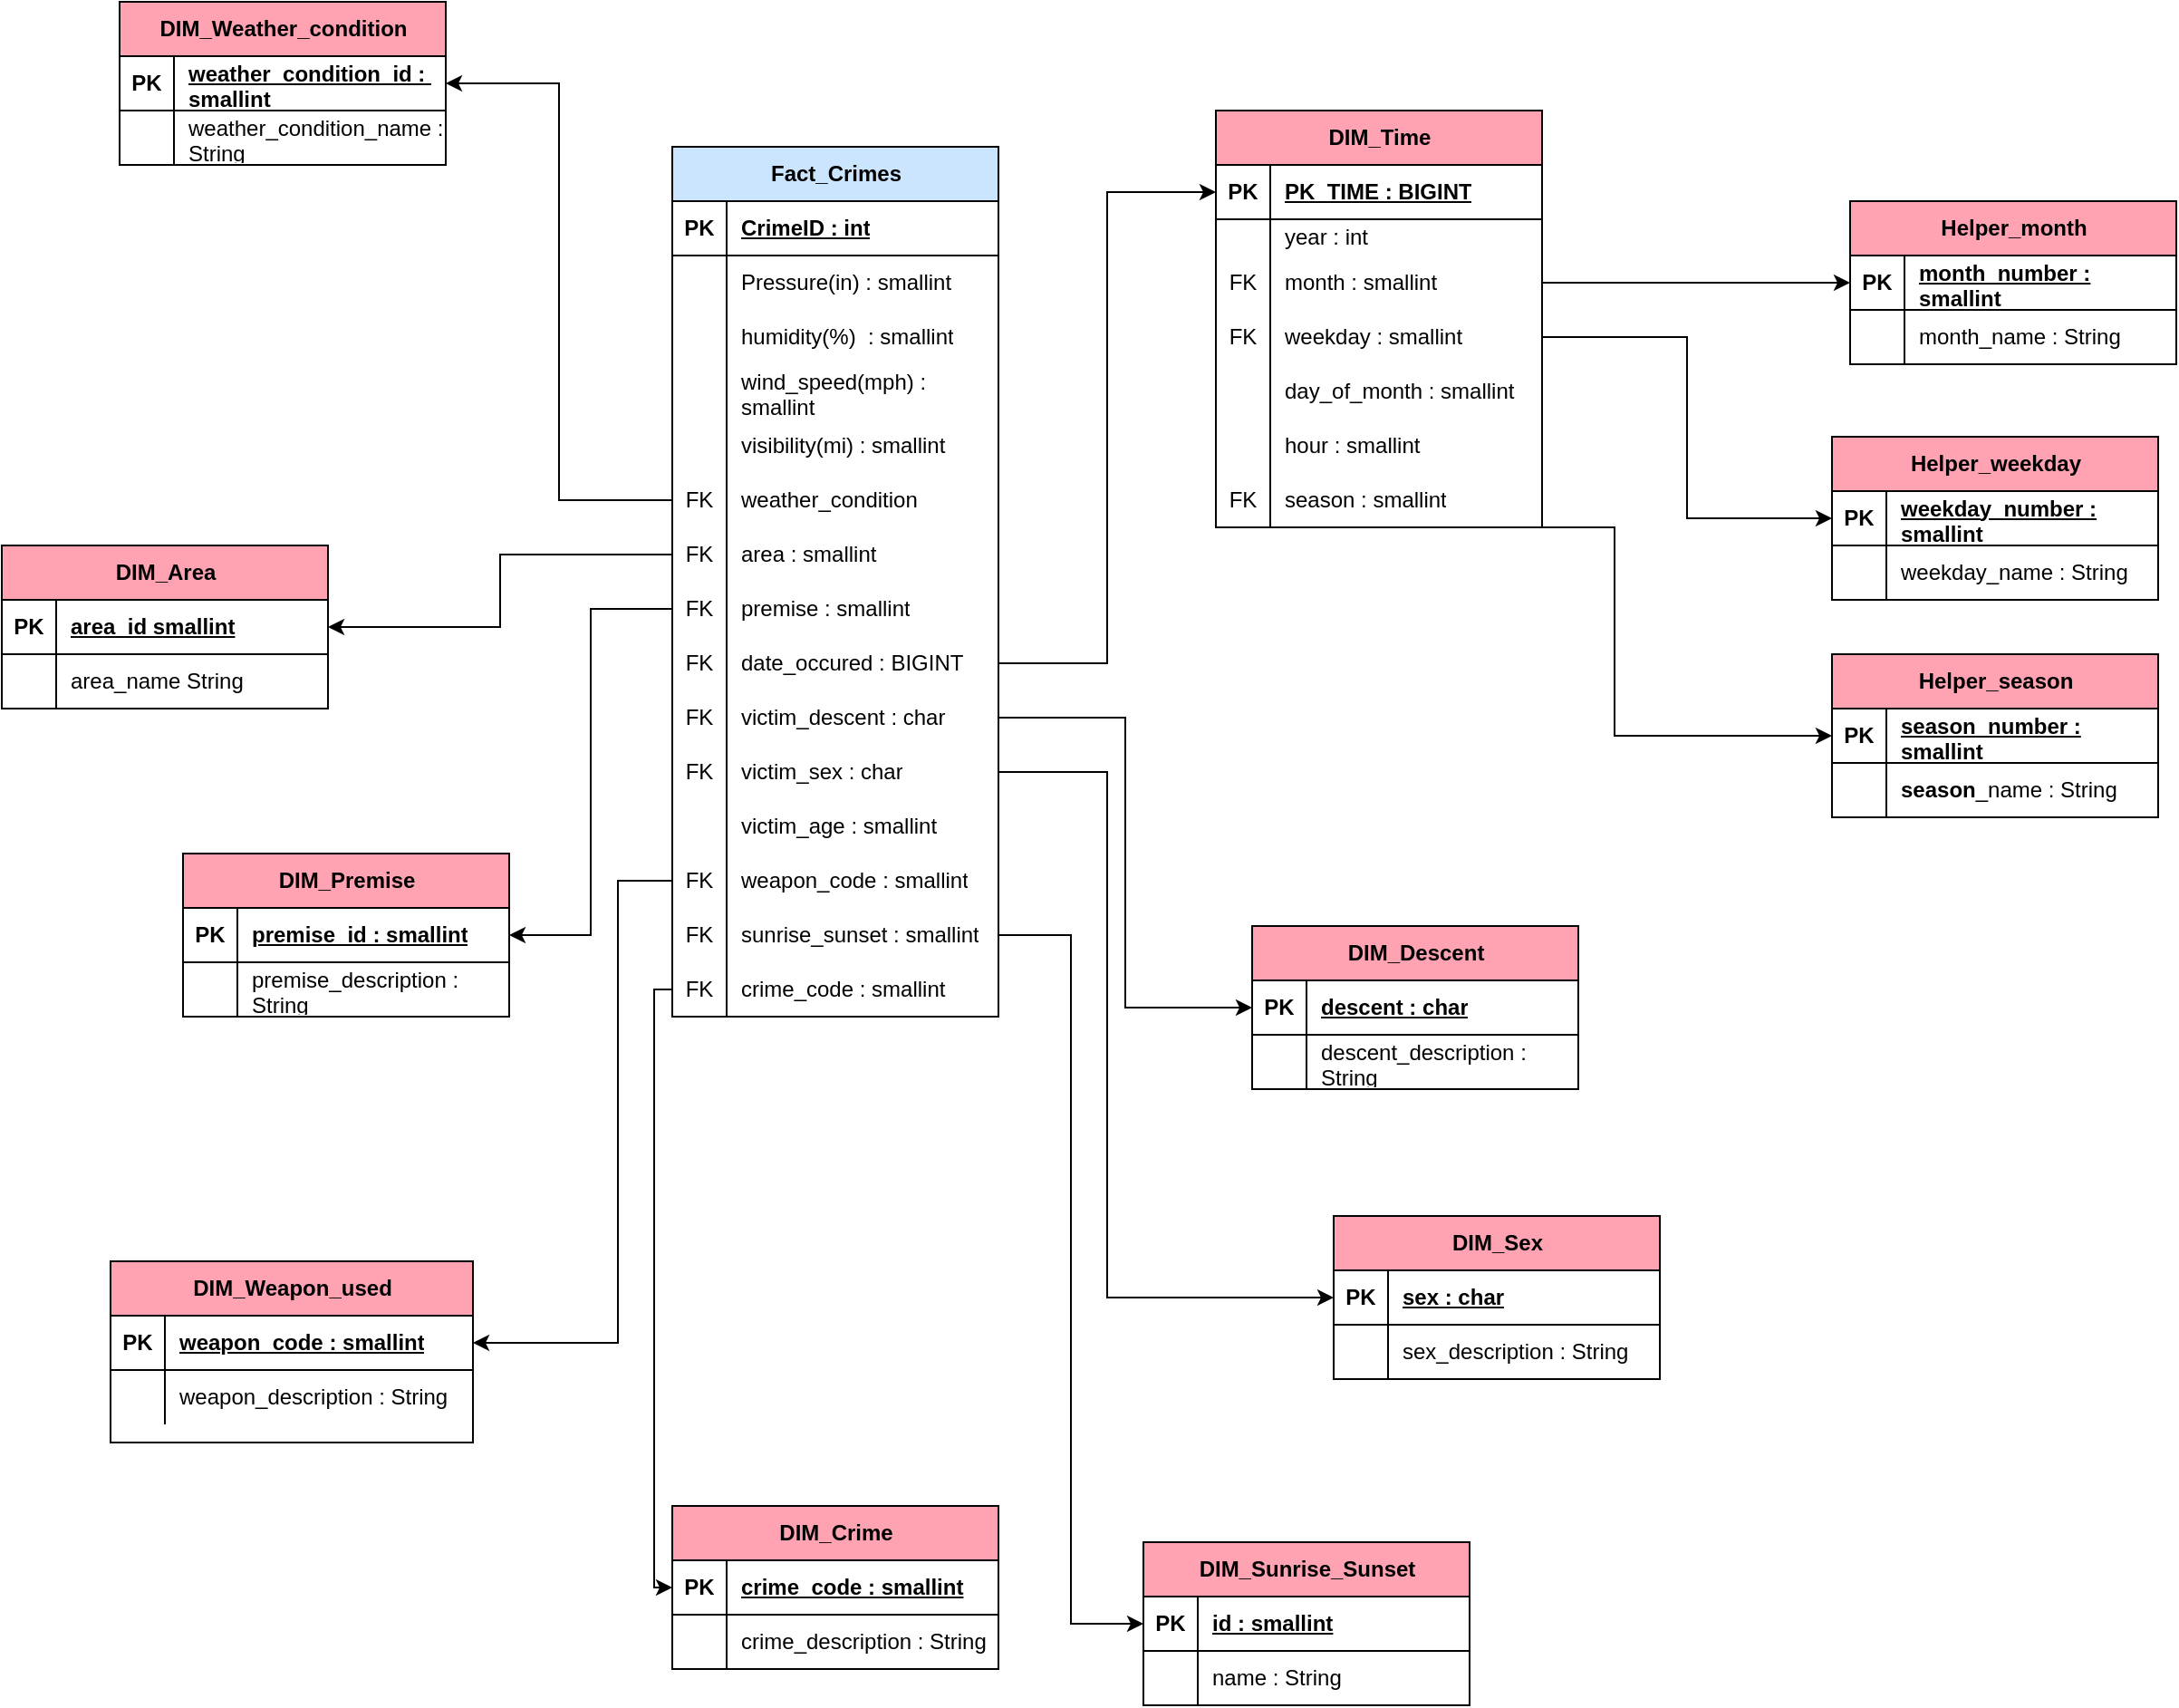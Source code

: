 <mxfile version="24.4.8" type="device">
  <diagram id="R2lEEEUBdFMjLlhIrx00" name="Page-1">
    <mxGraphModel dx="3000" dy="1035" grid="1" gridSize="10" guides="1" tooltips="1" connect="1" arrows="1" fold="1" page="1" pageScale="1" pageWidth="850" pageHeight="1100" math="0" shadow="0" extFonts="Permanent Marker^https://fonts.googleapis.com/css?family=Permanent+Marker">
      <root>
        <mxCell id="0" />
        <mxCell id="1" parent="0" />
        <mxCell id="qspP-gzma-j49lLCy1a1-15" value="DIM_Area" style="shape=table;startSize=30;container=1;collapsible=1;childLayout=tableLayout;fixedRows=1;rowLines=0;fontStyle=1;align=center;resizeLast=1;html=1;fillColor=#FFA3B3;" parent="1" vertex="1">
          <mxGeometry x="-400" y="980" width="180" height="90" as="geometry" />
        </mxCell>
        <mxCell id="qspP-gzma-j49lLCy1a1-16" value="" style="shape=tableRow;horizontal=0;startSize=0;swimlaneHead=0;swimlaneBody=0;fillColor=none;collapsible=0;dropTarget=0;points=[[0,0.5],[1,0.5]];portConstraint=eastwest;top=0;left=0;right=0;bottom=1;" parent="qspP-gzma-j49lLCy1a1-15" vertex="1">
          <mxGeometry y="30" width="180" height="30" as="geometry" />
        </mxCell>
        <mxCell id="qspP-gzma-j49lLCy1a1-17" value="PK" style="shape=partialRectangle;connectable=0;fillColor=none;top=0;left=0;bottom=0;right=0;fontStyle=1;overflow=hidden;whiteSpace=wrap;html=1;" parent="qspP-gzma-j49lLCy1a1-16" vertex="1">
          <mxGeometry width="30" height="30" as="geometry">
            <mxRectangle width="30" height="30" as="alternateBounds" />
          </mxGeometry>
        </mxCell>
        <mxCell id="qspP-gzma-j49lLCy1a1-18" value="area_id smallint" style="shape=partialRectangle;connectable=0;fillColor=none;top=0;left=0;bottom=0;right=0;align=left;spacingLeft=6;fontStyle=5;overflow=hidden;whiteSpace=wrap;html=1;" parent="qspP-gzma-j49lLCy1a1-16" vertex="1">
          <mxGeometry x="30" width="150" height="30" as="geometry">
            <mxRectangle width="150" height="30" as="alternateBounds" />
          </mxGeometry>
        </mxCell>
        <mxCell id="qspP-gzma-j49lLCy1a1-19" value="" style="shape=tableRow;horizontal=0;startSize=0;swimlaneHead=0;swimlaneBody=0;fillColor=none;collapsible=0;dropTarget=0;points=[[0,0.5],[1,0.5]];portConstraint=eastwest;top=0;left=0;right=0;bottom=0;" parent="qspP-gzma-j49lLCy1a1-15" vertex="1">
          <mxGeometry y="60" width="180" height="30" as="geometry" />
        </mxCell>
        <mxCell id="qspP-gzma-j49lLCy1a1-20" value="" style="shape=partialRectangle;connectable=0;fillColor=none;top=0;left=0;bottom=0;right=0;editable=1;overflow=hidden;whiteSpace=wrap;html=1;" parent="qspP-gzma-j49lLCy1a1-19" vertex="1">
          <mxGeometry width="30" height="30" as="geometry">
            <mxRectangle width="30" height="30" as="alternateBounds" />
          </mxGeometry>
        </mxCell>
        <mxCell id="qspP-gzma-j49lLCy1a1-21" value="area_name String" style="shape=partialRectangle;connectable=0;fillColor=none;top=0;left=0;bottom=0;right=0;align=left;spacingLeft=6;overflow=hidden;whiteSpace=wrap;html=1;" parent="qspP-gzma-j49lLCy1a1-19" vertex="1">
          <mxGeometry x="30" width="150" height="30" as="geometry">
            <mxRectangle width="150" height="30" as="alternateBounds" />
          </mxGeometry>
        </mxCell>
        <object label="DIM_Time" day_of_month="" id="qspP-gzma-j49lLCy1a1-28">
          <mxCell style="shape=table;startSize=30;container=1;collapsible=1;childLayout=tableLayout;fixedRows=1;rowLines=0;fontStyle=1;align=center;resizeLast=1;html=1;fillColor=#FFA3B3;" parent="1" vertex="1">
            <mxGeometry x="270" y="740" width="180" height="230" as="geometry">
              <mxRectangle x="440" y="580" width="90" height="30" as="alternateBounds" />
            </mxGeometry>
          </mxCell>
        </object>
        <mxCell id="qspP-gzma-j49lLCy1a1-29" value="" style="shape=tableRow;horizontal=0;startSize=0;swimlaneHead=0;swimlaneBody=0;fillColor=none;collapsible=0;dropTarget=0;points=[[0,0.5],[1,0.5]];portConstraint=eastwest;top=0;left=0;right=0;bottom=1;" parent="qspP-gzma-j49lLCy1a1-28" vertex="1">
          <mxGeometry y="30" width="180" height="30" as="geometry" />
        </mxCell>
        <mxCell id="qspP-gzma-j49lLCy1a1-30" value="PK" style="shape=partialRectangle;connectable=0;fillColor=none;top=0;left=0;bottom=0;right=0;fontStyle=1;overflow=hidden;whiteSpace=wrap;html=1;" parent="qspP-gzma-j49lLCy1a1-29" vertex="1">
          <mxGeometry width="30" height="30" as="geometry">
            <mxRectangle width="30" height="30" as="alternateBounds" />
          </mxGeometry>
        </mxCell>
        <mxCell id="qspP-gzma-j49lLCy1a1-31" value="PK_TIME : BIGINT" style="shape=partialRectangle;connectable=0;fillColor=none;top=0;left=0;bottom=0;right=0;align=left;spacingLeft=6;fontStyle=5;overflow=hidden;whiteSpace=wrap;html=1;" parent="qspP-gzma-j49lLCy1a1-29" vertex="1">
          <mxGeometry x="30" width="150" height="30" as="geometry">
            <mxRectangle width="150" height="30" as="alternateBounds" />
          </mxGeometry>
        </mxCell>
        <mxCell id="qspP-gzma-j49lLCy1a1-32" value="" style="shape=tableRow;horizontal=0;startSize=0;swimlaneHead=0;swimlaneBody=0;fillColor=none;collapsible=0;dropTarget=0;points=[[0,0.5],[1,0.5]];portConstraint=eastwest;top=0;left=0;right=0;bottom=0;" parent="qspP-gzma-j49lLCy1a1-28" vertex="1">
          <mxGeometry y="60" width="180" height="20" as="geometry" />
        </mxCell>
        <mxCell id="qspP-gzma-j49lLCy1a1-33" value="" style="shape=partialRectangle;connectable=0;fillColor=none;top=0;left=0;bottom=0;right=0;editable=1;overflow=hidden;whiteSpace=wrap;html=1;" parent="qspP-gzma-j49lLCy1a1-32" vertex="1">
          <mxGeometry width="30" height="20" as="geometry">
            <mxRectangle width="30" height="20" as="alternateBounds" />
          </mxGeometry>
        </mxCell>
        <mxCell id="qspP-gzma-j49lLCy1a1-34" value="year : int" style="shape=partialRectangle;connectable=0;fillColor=none;top=0;left=0;bottom=0;right=0;align=left;spacingLeft=6;overflow=hidden;whiteSpace=wrap;html=1;" parent="qspP-gzma-j49lLCy1a1-32" vertex="1">
          <mxGeometry x="30" width="150" height="20" as="geometry">
            <mxRectangle width="150" height="20" as="alternateBounds" />
          </mxGeometry>
        </mxCell>
        <mxCell id="qspP-gzma-j49lLCy1a1-35" value="" style="shape=tableRow;horizontal=0;startSize=0;swimlaneHead=0;swimlaneBody=0;fillColor=none;collapsible=0;dropTarget=0;points=[[0,0.5],[1,0.5]];portConstraint=eastwest;top=0;left=0;right=0;bottom=0;" parent="qspP-gzma-j49lLCy1a1-28" vertex="1">
          <mxGeometry y="80" width="180" height="30" as="geometry" />
        </mxCell>
        <mxCell id="qspP-gzma-j49lLCy1a1-36" value="FK" style="shape=partialRectangle;connectable=0;fillColor=none;top=0;left=0;bottom=0;right=0;editable=1;overflow=hidden;whiteSpace=wrap;html=1;" parent="qspP-gzma-j49lLCy1a1-35" vertex="1">
          <mxGeometry width="30" height="30" as="geometry">
            <mxRectangle width="30" height="30" as="alternateBounds" />
          </mxGeometry>
        </mxCell>
        <mxCell id="qspP-gzma-j49lLCy1a1-37" value="month : smallint" style="shape=partialRectangle;connectable=0;fillColor=none;top=0;left=0;bottom=0;right=0;align=left;spacingLeft=6;overflow=hidden;whiteSpace=wrap;html=1;" parent="qspP-gzma-j49lLCy1a1-35" vertex="1">
          <mxGeometry x="30" width="150" height="30" as="geometry">
            <mxRectangle width="150" height="30" as="alternateBounds" />
          </mxGeometry>
        </mxCell>
        <mxCell id="qspP-gzma-j49lLCy1a1-38" value="" style="shape=tableRow;horizontal=0;startSize=0;swimlaneHead=0;swimlaneBody=0;fillColor=none;collapsible=0;dropTarget=0;points=[[0,0.5],[1,0.5]];portConstraint=eastwest;top=0;left=0;right=0;bottom=0;" parent="qspP-gzma-j49lLCy1a1-28" vertex="1">
          <mxGeometry y="110" width="180" height="30" as="geometry" />
        </mxCell>
        <mxCell id="qspP-gzma-j49lLCy1a1-39" value="FK" style="shape=partialRectangle;connectable=0;fillColor=none;top=0;left=0;bottom=0;right=0;editable=1;overflow=hidden;whiteSpace=wrap;html=1;" parent="qspP-gzma-j49lLCy1a1-38" vertex="1">
          <mxGeometry width="30" height="30" as="geometry">
            <mxRectangle width="30" height="30" as="alternateBounds" />
          </mxGeometry>
        </mxCell>
        <mxCell id="qspP-gzma-j49lLCy1a1-40" value="weekday : smallint" style="shape=partialRectangle;connectable=0;fillColor=none;top=0;left=0;bottom=0;right=0;align=left;spacingLeft=6;overflow=hidden;whiteSpace=wrap;html=1;" parent="qspP-gzma-j49lLCy1a1-38" vertex="1">
          <mxGeometry x="30" width="150" height="30" as="geometry">
            <mxRectangle width="150" height="30" as="alternateBounds" />
          </mxGeometry>
        </mxCell>
        <mxCell id="OSuD71vnL68Hx9xL4DKb-32" style="shape=tableRow;horizontal=0;startSize=0;swimlaneHead=0;swimlaneBody=0;fillColor=none;collapsible=0;dropTarget=0;points=[[0,0.5],[1,0.5]];portConstraint=eastwest;top=0;left=0;right=0;bottom=0;" parent="qspP-gzma-j49lLCy1a1-28" vertex="1">
          <mxGeometry y="140" width="180" height="30" as="geometry" />
        </mxCell>
        <mxCell id="OSuD71vnL68Hx9xL4DKb-33" style="shape=partialRectangle;connectable=0;fillColor=none;top=0;left=0;bottom=0;right=0;editable=1;overflow=hidden;whiteSpace=wrap;html=1;" parent="OSuD71vnL68Hx9xL4DKb-32" vertex="1">
          <mxGeometry width="30" height="30" as="geometry">
            <mxRectangle width="30" height="30" as="alternateBounds" />
          </mxGeometry>
        </mxCell>
        <mxCell id="OSuD71vnL68Hx9xL4DKb-34" value="day_of_month : smallint" style="shape=partialRectangle;connectable=0;fillColor=none;top=0;left=0;bottom=0;right=0;align=left;spacingLeft=6;overflow=hidden;whiteSpace=wrap;html=1;" parent="OSuD71vnL68Hx9xL4DKb-32" vertex="1">
          <mxGeometry x="30" width="150" height="30" as="geometry">
            <mxRectangle width="150" height="30" as="alternateBounds" />
          </mxGeometry>
        </mxCell>
        <mxCell id="OSuD71vnL68Hx9xL4DKb-35" style="shape=tableRow;horizontal=0;startSize=0;swimlaneHead=0;swimlaneBody=0;fillColor=none;collapsible=0;dropTarget=0;points=[[0,0.5],[1,0.5]];portConstraint=eastwest;top=0;left=0;right=0;bottom=0;" parent="qspP-gzma-j49lLCy1a1-28" vertex="1">
          <mxGeometry y="170" width="180" height="30" as="geometry" />
        </mxCell>
        <mxCell id="OSuD71vnL68Hx9xL4DKb-36" style="shape=partialRectangle;connectable=0;fillColor=none;top=0;left=0;bottom=0;right=0;editable=1;overflow=hidden;whiteSpace=wrap;html=1;" parent="OSuD71vnL68Hx9xL4DKb-35" vertex="1">
          <mxGeometry width="30" height="30" as="geometry">
            <mxRectangle width="30" height="30" as="alternateBounds" />
          </mxGeometry>
        </mxCell>
        <mxCell id="OSuD71vnL68Hx9xL4DKb-37" value="hour : smallint" style="shape=partialRectangle;connectable=0;fillColor=none;top=0;left=0;bottom=0;right=0;align=left;spacingLeft=6;overflow=hidden;whiteSpace=wrap;html=1;" parent="OSuD71vnL68Hx9xL4DKb-35" vertex="1">
          <mxGeometry x="30" width="150" height="30" as="geometry">
            <mxRectangle width="150" height="30" as="alternateBounds" />
          </mxGeometry>
        </mxCell>
        <mxCell id="phhjrzyZSoJOye5IK7cl-37" style="shape=tableRow;horizontal=0;startSize=0;swimlaneHead=0;swimlaneBody=0;fillColor=none;collapsible=0;dropTarget=0;points=[[0,0.5],[1,0.5]];portConstraint=eastwest;top=0;left=0;right=0;bottom=0;" parent="qspP-gzma-j49lLCy1a1-28" vertex="1">
          <mxGeometry y="200" width="180" height="30" as="geometry" />
        </mxCell>
        <mxCell id="phhjrzyZSoJOye5IK7cl-38" value="FK" style="shape=partialRectangle;connectable=0;fillColor=none;top=0;left=0;bottom=0;right=0;editable=1;overflow=hidden;whiteSpace=wrap;html=1;" parent="phhjrzyZSoJOye5IK7cl-37" vertex="1">
          <mxGeometry width="30" height="30" as="geometry">
            <mxRectangle width="30" height="30" as="alternateBounds" />
          </mxGeometry>
        </mxCell>
        <mxCell id="phhjrzyZSoJOye5IK7cl-39" value="&lt;span style=&quot;text-align: center; text-wrap: nowrap;&quot;&gt;season&lt;/span&gt;&amp;nbsp;: smallint" style="shape=partialRectangle;connectable=0;fillColor=none;top=0;left=0;bottom=0;right=0;align=left;spacingLeft=6;overflow=hidden;whiteSpace=wrap;html=1;" parent="phhjrzyZSoJOye5IK7cl-37" vertex="1">
          <mxGeometry x="30" width="150" height="30" as="geometry">
            <mxRectangle width="150" height="30" as="alternateBounds" />
          </mxGeometry>
        </mxCell>
        <mxCell id="OSuD71vnL68Hx9xL4DKb-1" value="" style="shape=partialRectangle;connectable=0;fillColor=none;top=0;left=0;bottom=0;right=0;editable=1;overflow=hidden;whiteSpace=wrap;html=1;" parent="1" vertex="1">
          <mxGeometry x="450" y="710" width="30" height="30" as="geometry">
            <mxRectangle width="30" height="30" as="alternateBounds" />
          </mxGeometry>
        </mxCell>
        <mxCell id="OSuD71vnL68Hx9xL4DKb-46" value="Helper_month" style="shape=table;startSize=30;container=1;collapsible=1;childLayout=tableLayout;fixedRows=1;rowLines=0;fontStyle=1;align=center;resizeLast=1;html=1;fillColor=#FFA3B3;" parent="1" vertex="1">
          <mxGeometry x="620" y="790" width="180" height="90" as="geometry" />
        </mxCell>
        <mxCell id="OSuD71vnL68Hx9xL4DKb-39" value="" style="shape=tableRow;horizontal=0;startSize=0;swimlaneHead=0;swimlaneBody=0;fillColor=none;collapsible=0;dropTarget=0;points=[[0,0.5],[1,0.5]];portConstraint=eastwest;top=0;left=0;right=0;bottom=1;" parent="OSuD71vnL68Hx9xL4DKb-46" vertex="1">
          <mxGeometry y="30" width="180" height="30" as="geometry" />
        </mxCell>
        <mxCell id="OSuD71vnL68Hx9xL4DKb-40" value="PK" style="shape=partialRectangle;connectable=0;fillColor=none;top=0;left=0;bottom=0;right=0;fontStyle=1;overflow=hidden;whiteSpace=wrap;html=1;" parent="OSuD71vnL68Hx9xL4DKb-39" vertex="1">
          <mxGeometry width="30" height="30" as="geometry">
            <mxRectangle width="30" height="30" as="alternateBounds" />
          </mxGeometry>
        </mxCell>
        <mxCell id="OSuD71vnL68Hx9xL4DKb-41" value="month_number : smallint" style="shape=partialRectangle;connectable=0;fillColor=none;top=0;left=0;bottom=0;right=0;align=left;spacingLeft=6;fontStyle=5;overflow=hidden;whiteSpace=wrap;html=1;" parent="OSuD71vnL68Hx9xL4DKb-39" vertex="1">
          <mxGeometry x="30" width="150" height="30" as="geometry">
            <mxRectangle width="150" height="30" as="alternateBounds" />
          </mxGeometry>
        </mxCell>
        <mxCell id="OSuD71vnL68Hx9xL4DKb-42" value="" style="shape=tableRow;horizontal=0;startSize=0;swimlaneHead=0;swimlaneBody=0;fillColor=none;collapsible=0;dropTarget=0;points=[[0,0.5],[1,0.5]];portConstraint=eastwest;top=0;left=0;right=0;bottom=0;" parent="OSuD71vnL68Hx9xL4DKb-46" vertex="1">
          <mxGeometry y="60" width="180" height="30" as="geometry" />
        </mxCell>
        <mxCell id="OSuD71vnL68Hx9xL4DKb-43" value="" style="shape=partialRectangle;connectable=0;fillColor=none;top=0;left=0;bottom=0;right=0;editable=1;overflow=hidden;whiteSpace=wrap;html=1;" parent="OSuD71vnL68Hx9xL4DKb-42" vertex="1">
          <mxGeometry width="30" height="30" as="geometry">
            <mxRectangle width="30" height="30" as="alternateBounds" />
          </mxGeometry>
        </mxCell>
        <mxCell id="OSuD71vnL68Hx9xL4DKb-44" value="month_name : String" style="shape=partialRectangle;connectable=0;fillColor=none;top=0;left=0;bottom=0;right=0;align=left;spacingLeft=6;overflow=hidden;whiteSpace=wrap;html=1;" parent="OSuD71vnL68Hx9xL4DKb-42" vertex="1">
          <mxGeometry x="30" width="150" height="30" as="geometry">
            <mxRectangle width="150" height="30" as="alternateBounds" />
          </mxGeometry>
        </mxCell>
        <mxCell id="OSuD71vnL68Hx9xL4DKb-54" value="Fact_Crimes" style="shape=table;startSize=30;container=1;collapsible=1;childLayout=tableLayout;fixedRows=1;rowLines=0;fontStyle=1;align=center;resizeLast=1;html=1;fillColor=#CCE5FF;" parent="1" vertex="1">
          <mxGeometry x="-30" y="760" width="180" height="480" as="geometry" />
        </mxCell>
        <mxCell id="OSuD71vnL68Hx9xL4DKb-55" value="" style="shape=tableRow;horizontal=0;startSize=0;swimlaneHead=0;swimlaneBody=0;fillColor=none;collapsible=0;dropTarget=0;points=[[0,0.5],[1,0.5]];portConstraint=eastwest;top=0;left=0;right=0;bottom=1;" parent="OSuD71vnL68Hx9xL4DKb-54" vertex="1">
          <mxGeometry y="30" width="180" height="30" as="geometry" />
        </mxCell>
        <mxCell id="OSuD71vnL68Hx9xL4DKb-56" value="PK" style="shape=partialRectangle;connectable=0;fillColor=none;top=0;left=0;bottom=0;right=0;fontStyle=1;overflow=hidden;whiteSpace=wrap;html=1;" parent="OSuD71vnL68Hx9xL4DKb-55" vertex="1">
          <mxGeometry width="30" height="30" as="geometry">
            <mxRectangle width="30" height="30" as="alternateBounds" />
          </mxGeometry>
        </mxCell>
        <mxCell id="OSuD71vnL68Hx9xL4DKb-57" value="CrimeID : int" style="shape=partialRectangle;connectable=0;fillColor=none;top=0;left=0;bottom=0;right=0;align=left;spacingLeft=6;fontStyle=5;overflow=hidden;whiteSpace=wrap;html=1;" parent="OSuD71vnL68Hx9xL4DKb-55" vertex="1">
          <mxGeometry x="30" width="150" height="30" as="geometry">
            <mxRectangle width="150" height="30" as="alternateBounds" />
          </mxGeometry>
        </mxCell>
        <mxCell id="OSuD71vnL68Hx9xL4DKb-58" value="" style="shape=tableRow;horizontal=0;startSize=0;swimlaneHead=0;swimlaneBody=0;fillColor=none;collapsible=0;dropTarget=0;points=[[0,0.5],[1,0.5]];portConstraint=eastwest;top=0;left=0;right=0;bottom=0;" parent="OSuD71vnL68Hx9xL4DKb-54" vertex="1">
          <mxGeometry y="60" width="180" height="30" as="geometry" />
        </mxCell>
        <mxCell id="OSuD71vnL68Hx9xL4DKb-59" value="" style="shape=partialRectangle;connectable=0;fillColor=none;top=0;left=0;bottom=0;right=0;editable=1;overflow=hidden;whiteSpace=wrap;html=1;" parent="OSuD71vnL68Hx9xL4DKb-58" vertex="1">
          <mxGeometry width="30" height="30" as="geometry">
            <mxRectangle width="30" height="30" as="alternateBounds" />
          </mxGeometry>
        </mxCell>
        <mxCell id="OSuD71vnL68Hx9xL4DKb-60" value="Pressure(in) : smallint" style="shape=partialRectangle;connectable=0;fillColor=none;top=0;left=0;bottom=0;right=0;align=left;spacingLeft=6;overflow=hidden;whiteSpace=wrap;html=1;" parent="OSuD71vnL68Hx9xL4DKb-58" vertex="1">
          <mxGeometry x="30" width="150" height="30" as="geometry">
            <mxRectangle width="150" height="30" as="alternateBounds" />
          </mxGeometry>
        </mxCell>
        <mxCell id="OSuD71vnL68Hx9xL4DKb-61" value="" style="shape=tableRow;horizontal=0;startSize=0;swimlaneHead=0;swimlaneBody=0;fillColor=none;collapsible=0;dropTarget=0;points=[[0,0.5],[1,0.5]];portConstraint=eastwest;top=0;left=0;right=0;bottom=0;" parent="OSuD71vnL68Hx9xL4DKb-54" vertex="1">
          <mxGeometry y="90" width="180" height="30" as="geometry" />
        </mxCell>
        <mxCell id="OSuD71vnL68Hx9xL4DKb-62" value="" style="shape=partialRectangle;connectable=0;fillColor=none;top=0;left=0;bottom=0;right=0;editable=1;overflow=hidden;whiteSpace=wrap;html=1;" parent="OSuD71vnL68Hx9xL4DKb-61" vertex="1">
          <mxGeometry width="30" height="30" as="geometry">
            <mxRectangle width="30" height="30" as="alternateBounds" />
          </mxGeometry>
        </mxCell>
        <mxCell id="OSuD71vnL68Hx9xL4DKb-63" value="humidity(%)&amp;nbsp; : smallint" style="shape=partialRectangle;connectable=0;fillColor=none;top=0;left=0;bottom=0;right=0;align=left;spacingLeft=6;overflow=hidden;whiteSpace=wrap;html=1;" parent="OSuD71vnL68Hx9xL4DKb-61" vertex="1">
          <mxGeometry x="30" width="150" height="30" as="geometry">
            <mxRectangle width="150" height="30" as="alternateBounds" />
          </mxGeometry>
        </mxCell>
        <mxCell id="OSuD71vnL68Hx9xL4DKb-64" value="" style="shape=tableRow;horizontal=0;startSize=0;swimlaneHead=0;swimlaneBody=0;fillColor=none;collapsible=0;dropTarget=0;points=[[0,0.5],[1,0.5]];portConstraint=eastwest;top=0;left=0;right=0;bottom=0;" parent="OSuD71vnL68Hx9xL4DKb-54" vertex="1">
          <mxGeometry y="120" width="180" height="30" as="geometry" />
        </mxCell>
        <mxCell id="OSuD71vnL68Hx9xL4DKb-65" value="" style="shape=partialRectangle;connectable=0;fillColor=none;top=0;left=0;bottom=0;right=0;editable=1;overflow=hidden;whiteSpace=wrap;html=1;" parent="OSuD71vnL68Hx9xL4DKb-64" vertex="1">
          <mxGeometry width="30" height="30" as="geometry">
            <mxRectangle width="30" height="30" as="alternateBounds" />
          </mxGeometry>
        </mxCell>
        <mxCell id="OSuD71vnL68Hx9xL4DKb-66" value="wind_speed(mph) : smallint" style="shape=partialRectangle;connectable=0;fillColor=none;top=0;left=0;bottom=0;right=0;align=left;spacingLeft=6;overflow=hidden;whiteSpace=wrap;html=1;" parent="OSuD71vnL68Hx9xL4DKb-64" vertex="1">
          <mxGeometry x="30" width="150" height="30" as="geometry">
            <mxRectangle width="150" height="30" as="alternateBounds" />
          </mxGeometry>
        </mxCell>
        <mxCell id="OSuD71vnL68Hx9xL4DKb-67" style="shape=tableRow;horizontal=0;startSize=0;swimlaneHead=0;swimlaneBody=0;fillColor=none;collapsible=0;dropTarget=0;points=[[0,0.5],[1,0.5]];portConstraint=eastwest;top=0;left=0;right=0;bottom=0;" parent="OSuD71vnL68Hx9xL4DKb-54" vertex="1">
          <mxGeometry y="150" width="180" height="30" as="geometry" />
        </mxCell>
        <mxCell id="OSuD71vnL68Hx9xL4DKb-68" style="shape=partialRectangle;connectable=0;fillColor=none;top=0;left=0;bottom=0;right=0;editable=1;overflow=hidden;whiteSpace=wrap;html=1;" parent="OSuD71vnL68Hx9xL4DKb-67" vertex="1">
          <mxGeometry width="30" height="30" as="geometry">
            <mxRectangle width="30" height="30" as="alternateBounds" />
          </mxGeometry>
        </mxCell>
        <mxCell id="OSuD71vnL68Hx9xL4DKb-69" value="visibility(mi) : smallint" style="shape=partialRectangle;connectable=0;fillColor=none;top=0;left=0;bottom=0;right=0;align=left;spacingLeft=6;overflow=hidden;whiteSpace=wrap;html=1;" parent="OSuD71vnL68Hx9xL4DKb-67" vertex="1">
          <mxGeometry x="30" width="150" height="30" as="geometry">
            <mxRectangle width="150" height="30" as="alternateBounds" />
          </mxGeometry>
        </mxCell>
        <mxCell id="OSuD71vnL68Hx9xL4DKb-70" style="shape=tableRow;horizontal=0;startSize=0;swimlaneHead=0;swimlaneBody=0;fillColor=none;collapsible=0;dropTarget=0;points=[[0,0.5],[1,0.5]];portConstraint=eastwest;top=0;left=0;right=0;bottom=0;" parent="OSuD71vnL68Hx9xL4DKb-54" vertex="1">
          <mxGeometry y="180" width="180" height="30" as="geometry" />
        </mxCell>
        <mxCell id="OSuD71vnL68Hx9xL4DKb-71" value="FK" style="shape=partialRectangle;connectable=0;fillColor=none;top=0;left=0;bottom=0;right=0;editable=1;overflow=hidden;whiteSpace=wrap;html=1;" parent="OSuD71vnL68Hx9xL4DKb-70" vertex="1">
          <mxGeometry width="30" height="30" as="geometry">
            <mxRectangle width="30" height="30" as="alternateBounds" />
          </mxGeometry>
        </mxCell>
        <mxCell id="OSuD71vnL68Hx9xL4DKb-72" value="weather_condition" style="shape=partialRectangle;connectable=0;fillColor=none;top=0;left=0;bottom=0;right=0;align=left;spacingLeft=6;overflow=hidden;whiteSpace=wrap;html=1;" parent="OSuD71vnL68Hx9xL4DKb-70" vertex="1">
          <mxGeometry x="30" width="150" height="30" as="geometry">
            <mxRectangle width="150" height="30" as="alternateBounds" />
          </mxGeometry>
        </mxCell>
        <mxCell id="OSuD71vnL68Hx9xL4DKb-76" style="shape=tableRow;horizontal=0;startSize=0;swimlaneHead=0;swimlaneBody=0;fillColor=none;collapsible=0;dropTarget=0;points=[[0,0.5],[1,0.5]];portConstraint=eastwest;top=0;left=0;right=0;bottom=0;" parent="OSuD71vnL68Hx9xL4DKb-54" vertex="1">
          <mxGeometry y="210" width="180" height="30" as="geometry" />
        </mxCell>
        <mxCell id="OSuD71vnL68Hx9xL4DKb-77" value="FK" style="shape=partialRectangle;connectable=0;fillColor=none;top=0;left=0;bottom=0;right=0;editable=1;overflow=hidden;whiteSpace=wrap;html=1;" parent="OSuD71vnL68Hx9xL4DKb-76" vertex="1">
          <mxGeometry width="30" height="30" as="geometry">
            <mxRectangle width="30" height="30" as="alternateBounds" />
          </mxGeometry>
        </mxCell>
        <mxCell id="OSuD71vnL68Hx9xL4DKb-78" value="area : smallint" style="shape=partialRectangle;connectable=0;fillColor=none;top=0;left=0;bottom=0;right=0;align=left;spacingLeft=6;overflow=hidden;whiteSpace=wrap;html=1;" parent="OSuD71vnL68Hx9xL4DKb-76" vertex="1">
          <mxGeometry x="30" width="150" height="30" as="geometry">
            <mxRectangle width="150" height="30" as="alternateBounds" />
          </mxGeometry>
        </mxCell>
        <mxCell id="OSuD71vnL68Hx9xL4DKb-111" style="shape=tableRow;horizontal=0;startSize=0;swimlaneHead=0;swimlaneBody=0;fillColor=none;collapsible=0;dropTarget=0;points=[[0,0.5],[1,0.5]];portConstraint=eastwest;top=0;left=0;right=0;bottom=0;" parent="OSuD71vnL68Hx9xL4DKb-54" vertex="1">
          <mxGeometry y="240" width="180" height="30" as="geometry" />
        </mxCell>
        <mxCell id="OSuD71vnL68Hx9xL4DKb-112" value="FK" style="shape=partialRectangle;connectable=0;fillColor=none;top=0;left=0;bottom=0;right=0;editable=1;overflow=hidden;whiteSpace=wrap;html=1;" parent="OSuD71vnL68Hx9xL4DKb-111" vertex="1">
          <mxGeometry width="30" height="30" as="geometry">
            <mxRectangle width="30" height="30" as="alternateBounds" />
          </mxGeometry>
        </mxCell>
        <mxCell id="OSuD71vnL68Hx9xL4DKb-113" value="premise : smallint" style="shape=partialRectangle;connectable=0;fillColor=none;top=0;left=0;bottom=0;right=0;align=left;spacingLeft=6;overflow=hidden;whiteSpace=wrap;html=1;" parent="OSuD71vnL68Hx9xL4DKb-111" vertex="1">
          <mxGeometry x="30" width="150" height="30" as="geometry">
            <mxRectangle width="150" height="30" as="alternateBounds" />
          </mxGeometry>
        </mxCell>
        <mxCell id="OSuD71vnL68Hx9xL4DKb-123" style="shape=tableRow;horizontal=0;startSize=0;swimlaneHead=0;swimlaneBody=0;fillColor=none;collapsible=0;dropTarget=0;points=[[0,0.5],[1,0.5]];portConstraint=eastwest;top=0;left=0;right=0;bottom=0;" parent="OSuD71vnL68Hx9xL4DKb-54" vertex="1">
          <mxGeometry y="270" width="180" height="30" as="geometry" />
        </mxCell>
        <mxCell id="OSuD71vnL68Hx9xL4DKb-124" value="FK" style="shape=partialRectangle;connectable=0;fillColor=none;top=0;left=0;bottom=0;right=0;editable=1;overflow=hidden;whiteSpace=wrap;html=1;" parent="OSuD71vnL68Hx9xL4DKb-123" vertex="1">
          <mxGeometry width="30" height="30" as="geometry">
            <mxRectangle width="30" height="30" as="alternateBounds" />
          </mxGeometry>
        </mxCell>
        <mxCell id="OSuD71vnL68Hx9xL4DKb-125" value="date_occured : BIGINT" style="shape=partialRectangle;connectable=0;fillColor=none;top=0;left=0;bottom=0;right=0;align=left;spacingLeft=6;overflow=hidden;whiteSpace=wrap;html=1;" parent="OSuD71vnL68Hx9xL4DKb-123" vertex="1">
          <mxGeometry x="30" width="150" height="30" as="geometry">
            <mxRectangle width="150" height="30" as="alternateBounds" />
          </mxGeometry>
        </mxCell>
        <mxCell id="phhjrzyZSoJOye5IK7cl-15" style="shape=tableRow;horizontal=0;startSize=0;swimlaneHead=0;swimlaneBody=0;fillColor=none;collapsible=0;dropTarget=0;points=[[0,0.5],[1,0.5]];portConstraint=eastwest;top=0;left=0;right=0;bottom=0;" parent="OSuD71vnL68Hx9xL4DKb-54" vertex="1">
          <mxGeometry y="300" width="180" height="30" as="geometry" />
        </mxCell>
        <mxCell id="phhjrzyZSoJOye5IK7cl-16" value="FK" style="shape=partialRectangle;connectable=0;fillColor=none;top=0;left=0;bottom=0;right=0;editable=1;overflow=hidden;whiteSpace=wrap;html=1;" parent="phhjrzyZSoJOye5IK7cl-15" vertex="1">
          <mxGeometry width="30" height="30" as="geometry">
            <mxRectangle width="30" height="30" as="alternateBounds" />
          </mxGeometry>
        </mxCell>
        <mxCell id="phhjrzyZSoJOye5IK7cl-17" value="victim_descent : char" style="shape=partialRectangle;connectable=0;fillColor=none;top=0;left=0;bottom=0;right=0;align=left;spacingLeft=6;overflow=hidden;whiteSpace=wrap;html=1;" parent="phhjrzyZSoJOye5IK7cl-15" vertex="1">
          <mxGeometry x="30" width="150" height="30" as="geometry">
            <mxRectangle width="150" height="30" as="alternateBounds" />
          </mxGeometry>
        </mxCell>
        <mxCell id="phhjrzyZSoJOye5IK7cl-20" style="shape=tableRow;horizontal=0;startSize=0;swimlaneHead=0;swimlaneBody=0;fillColor=none;collapsible=0;dropTarget=0;points=[[0,0.5],[1,0.5]];portConstraint=eastwest;top=0;left=0;right=0;bottom=0;" parent="OSuD71vnL68Hx9xL4DKb-54" vertex="1">
          <mxGeometry y="330" width="180" height="30" as="geometry" />
        </mxCell>
        <mxCell id="phhjrzyZSoJOye5IK7cl-21" value="FK" style="shape=partialRectangle;connectable=0;fillColor=none;top=0;left=0;bottom=0;right=0;editable=1;overflow=hidden;whiteSpace=wrap;html=1;" parent="phhjrzyZSoJOye5IK7cl-20" vertex="1">
          <mxGeometry width="30" height="30" as="geometry">
            <mxRectangle width="30" height="30" as="alternateBounds" />
          </mxGeometry>
        </mxCell>
        <mxCell id="phhjrzyZSoJOye5IK7cl-22" value="victim_sex : char" style="shape=partialRectangle;connectable=0;fillColor=none;top=0;left=0;bottom=0;right=0;align=left;spacingLeft=6;overflow=hidden;whiteSpace=wrap;html=1;" parent="phhjrzyZSoJOye5IK7cl-20" vertex="1">
          <mxGeometry x="30" width="150" height="30" as="geometry">
            <mxRectangle width="150" height="30" as="alternateBounds" />
          </mxGeometry>
        </mxCell>
        <mxCell id="phhjrzyZSoJOye5IK7cl-23" style="shape=tableRow;horizontal=0;startSize=0;swimlaneHead=0;swimlaneBody=0;fillColor=none;collapsible=0;dropTarget=0;points=[[0,0.5],[1,0.5]];portConstraint=eastwest;top=0;left=0;right=0;bottom=0;" parent="OSuD71vnL68Hx9xL4DKb-54" vertex="1">
          <mxGeometry y="360" width="180" height="30" as="geometry" />
        </mxCell>
        <mxCell id="phhjrzyZSoJOye5IK7cl-24" value="" style="shape=partialRectangle;connectable=0;fillColor=none;top=0;left=0;bottom=0;right=0;editable=1;overflow=hidden;whiteSpace=wrap;html=1;" parent="phhjrzyZSoJOye5IK7cl-23" vertex="1">
          <mxGeometry width="30" height="30" as="geometry">
            <mxRectangle width="30" height="30" as="alternateBounds" />
          </mxGeometry>
        </mxCell>
        <mxCell id="phhjrzyZSoJOye5IK7cl-25" value="victim_age : smallint" style="shape=partialRectangle;connectable=0;fillColor=none;top=0;left=0;bottom=0;right=0;align=left;spacingLeft=6;overflow=hidden;whiteSpace=wrap;html=1;" parent="phhjrzyZSoJOye5IK7cl-23" vertex="1">
          <mxGeometry x="30" width="150" height="30" as="geometry">
            <mxRectangle width="150" height="30" as="alternateBounds" />
          </mxGeometry>
        </mxCell>
        <mxCell id="phhjrzyZSoJOye5IK7cl-26" style="shape=tableRow;horizontal=0;startSize=0;swimlaneHead=0;swimlaneBody=0;fillColor=none;collapsible=0;dropTarget=0;points=[[0,0.5],[1,0.5]];portConstraint=eastwest;top=0;left=0;right=0;bottom=0;" parent="OSuD71vnL68Hx9xL4DKb-54" vertex="1">
          <mxGeometry y="390" width="180" height="30" as="geometry" />
        </mxCell>
        <mxCell id="phhjrzyZSoJOye5IK7cl-27" value="FK" style="shape=partialRectangle;connectable=0;fillColor=none;top=0;left=0;bottom=0;right=0;editable=1;overflow=hidden;whiteSpace=wrap;html=1;" parent="phhjrzyZSoJOye5IK7cl-26" vertex="1">
          <mxGeometry width="30" height="30" as="geometry">
            <mxRectangle width="30" height="30" as="alternateBounds" />
          </mxGeometry>
        </mxCell>
        <mxCell id="phhjrzyZSoJOye5IK7cl-28" value="weapon_code : smallint" style="shape=partialRectangle;connectable=0;fillColor=none;top=0;left=0;bottom=0;right=0;align=left;spacingLeft=6;overflow=hidden;whiteSpace=wrap;html=1;" parent="phhjrzyZSoJOye5IK7cl-26" vertex="1">
          <mxGeometry x="30" width="150" height="30" as="geometry">
            <mxRectangle width="150" height="30" as="alternateBounds" />
          </mxGeometry>
        </mxCell>
        <mxCell id="Ij5IZ1rpIsc8D97SR5RR-42" style="shape=tableRow;horizontal=0;startSize=0;swimlaneHead=0;swimlaneBody=0;fillColor=none;collapsible=0;dropTarget=0;points=[[0,0.5],[1,0.5]];portConstraint=eastwest;top=0;left=0;right=0;bottom=0;" parent="OSuD71vnL68Hx9xL4DKb-54" vertex="1">
          <mxGeometry y="420" width="180" height="30" as="geometry" />
        </mxCell>
        <mxCell id="Ij5IZ1rpIsc8D97SR5RR-43" value="FK" style="shape=partialRectangle;connectable=0;fillColor=none;top=0;left=0;bottom=0;right=0;editable=1;overflow=hidden;whiteSpace=wrap;html=1;" parent="Ij5IZ1rpIsc8D97SR5RR-42" vertex="1">
          <mxGeometry width="30" height="30" as="geometry">
            <mxRectangle width="30" height="30" as="alternateBounds" />
          </mxGeometry>
        </mxCell>
        <mxCell id="Ij5IZ1rpIsc8D97SR5RR-44" value="sunrise_sunset : smallint" style="shape=partialRectangle;connectable=0;fillColor=none;top=0;left=0;bottom=0;right=0;align=left;spacingLeft=6;overflow=hidden;whiteSpace=wrap;html=1;" parent="Ij5IZ1rpIsc8D97SR5RR-42" vertex="1">
          <mxGeometry x="30" width="150" height="30" as="geometry">
            <mxRectangle width="150" height="30" as="alternateBounds" />
          </mxGeometry>
        </mxCell>
        <mxCell id="IEA-f5bJdrvwqy8doiEJ-1" style="shape=tableRow;horizontal=0;startSize=0;swimlaneHead=0;swimlaneBody=0;fillColor=none;collapsible=0;dropTarget=0;points=[[0,0.5],[1,0.5]];portConstraint=eastwest;top=0;left=0;right=0;bottom=0;" parent="OSuD71vnL68Hx9xL4DKb-54" vertex="1">
          <mxGeometry y="450" width="180" height="30" as="geometry" />
        </mxCell>
        <mxCell id="IEA-f5bJdrvwqy8doiEJ-2" value="FK" style="shape=partialRectangle;connectable=0;fillColor=none;top=0;left=0;bottom=0;right=0;editable=1;overflow=hidden;whiteSpace=wrap;html=1;" parent="IEA-f5bJdrvwqy8doiEJ-1" vertex="1">
          <mxGeometry width="30" height="30" as="geometry">
            <mxRectangle width="30" height="30" as="alternateBounds" />
          </mxGeometry>
        </mxCell>
        <mxCell id="IEA-f5bJdrvwqy8doiEJ-3" value="crime_code : smallint" style="shape=partialRectangle;connectable=0;fillColor=none;top=0;left=0;bottom=0;right=0;align=left;spacingLeft=6;overflow=hidden;whiteSpace=wrap;html=1;" parent="IEA-f5bJdrvwqy8doiEJ-1" vertex="1">
          <mxGeometry x="30" width="150" height="30" as="geometry">
            <mxRectangle width="150" height="30" as="alternateBounds" />
          </mxGeometry>
        </mxCell>
        <mxCell id="OSuD71vnL68Hx9xL4DKb-73" style="edgeStyle=orthogonalEdgeStyle;rounded=0;orthogonalLoop=1;jettySize=auto;html=1;entryX=0;entryY=0.5;entryDx=0;entryDy=0;" parent="1" source="qspP-gzma-j49lLCy1a1-35" target="OSuD71vnL68Hx9xL4DKb-39" edge="1">
          <mxGeometry relative="1" as="geometry" />
        </mxCell>
        <mxCell id="OSuD71vnL68Hx9xL4DKb-74" style="edgeStyle=orthogonalEdgeStyle;rounded=0;orthogonalLoop=1;jettySize=auto;html=1;entryX=0;entryY=0.5;entryDx=0;entryDy=0;" parent="1" source="qspP-gzma-j49lLCy1a1-38" edge="1">
          <mxGeometry relative="1" as="geometry" />
        </mxCell>
        <mxCell id="OSuD71vnL68Hx9xL4DKb-79" value="DIM_Premise" style="shape=table;startSize=30;container=1;collapsible=1;childLayout=tableLayout;fixedRows=1;rowLines=0;fontStyle=1;align=center;resizeLast=1;html=1;fillColor=#FFA3B3;" parent="1" vertex="1">
          <mxGeometry x="-300" y="1150" width="180" height="90" as="geometry" />
        </mxCell>
        <mxCell id="OSuD71vnL68Hx9xL4DKb-80" value="" style="shape=tableRow;horizontal=0;startSize=0;swimlaneHead=0;swimlaneBody=0;fillColor=none;collapsible=0;dropTarget=0;points=[[0,0.5],[1,0.5]];portConstraint=eastwest;top=0;left=0;right=0;bottom=1;" parent="OSuD71vnL68Hx9xL4DKb-79" vertex="1">
          <mxGeometry y="30" width="180" height="30" as="geometry" />
        </mxCell>
        <mxCell id="OSuD71vnL68Hx9xL4DKb-81" value="PK" style="shape=partialRectangle;connectable=0;fillColor=none;top=0;left=0;bottom=0;right=0;fontStyle=1;overflow=hidden;whiteSpace=wrap;html=1;" parent="OSuD71vnL68Hx9xL4DKb-80" vertex="1">
          <mxGeometry width="30" height="30" as="geometry">
            <mxRectangle width="30" height="30" as="alternateBounds" />
          </mxGeometry>
        </mxCell>
        <mxCell id="OSuD71vnL68Hx9xL4DKb-82" value="premise_id : smallint" style="shape=partialRectangle;connectable=0;fillColor=none;top=0;left=0;bottom=0;right=0;align=left;spacingLeft=6;fontStyle=5;overflow=hidden;whiteSpace=wrap;html=1;" parent="OSuD71vnL68Hx9xL4DKb-80" vertex="1">
          <mxGeometry x="30" width="150" height="30" as="geometry">
            <mxRectangle width="150" height="30" as="alternateBounds" />
          </mxGeometry>
        </mxCell>
        <mxCell id="OSuD71vnL68Hx9xL4DKb-83" value="" style="shape=tableRow;horizontal=0;startSize=0;swimlaneHead=0;swimlaneBody=0;fillColor=none;collapsible=0;dropTarget=0;points=[[0,0.5],[1,0.5]];portConstraint=eastwest;top=0;left=0;right=0;bottom=0;" parent="OSuD71vnL68Hx9xL4DKb-79" vertex="1">
          <mxGeometry y="60" width="180" height="30" as="geometry" />
        </mxCell>
        <mxCell id="OSuD71vnL68Hx9xL4DKb-84" value="" style="shape=partialRectangle;connectable=0;fillColor=none;top=0;left=0;bottom=0;right=0;editable=1;overflow=hidden;whiteSpace=wrap;html=1;" parent="OSuD71vnL68Hx9xL4DKb-83" vertex="1">
          <mxGeometry width="30" height="30" as="geometry">
            <mxRectangle width="30" height="30" as="alternateBounds" />
          </mxGeometry>
        </mxCell>
        <mxCell id="OSuD71vnL68Hx9xL4DKb-85" value="premise_description : String" style="shape=partialRectangle;connectable=0;fillColor=none;top=0;left=0;bottom=0;right=0;align=left;spacingLeft=6;overflow=hidden;whiteSpace=wrap;html=1;" parent="OSuD71vnL68Hx9xL4DKb-83" vertex="1">
          <mxGeometry x="30" width="150" height="30" as="geometry">
            <mxRectangle width="150" height="30" as="alternateBounds" />
          </mxGeometry>
        </mxCell>
        <mxCell id="OSuD71vnL68Hx9xL4DKb-92" value="Helper_weekday" style="shape=table;startSize=30;container=1;collapsible=1;childLayout=tableLayout;fixedRows=1;rowLines=0;fontStyle=1;align=center;resizeLast=1;html=1;fillColor=#FFA3B3;" parent="1" vertex="1">
          <mxGeometry x="610" y="920" width="180" height="90" as="geometry" />
        </mxCell>
        <mxCell id="OSuD71vnL68Hx9xL4DKb-93" value="" style="shape=tableRow;horizontal=0;startSize=0;swimlaneHead=0;swimlaneBody=0;fillColor=none;collapsible=0;dropTarget=0;points=[[0,0.5],[1,0.5]];portConstraint=eastwest;top=0;left=0;right=0;bottom=1;" parent="OSuD71vnL68Hx9xL4DKb-92" vertex="1">
          <mxGeometry y="30" width="180" height="30" as="geometry" />
        </mxCell>
        <mxCell id="OSuD71vnL68Hx9xL4DKb-94" value="PK" style="shape=partialRectangle;connectable=0;fillColor=none;top=0;left=0;bottom=0;right=0;fontStyle=1;overflow=hidden;whiteSpace=wrap;html=1;" parent="OSuD71vnL68Hx9xL4DKb-93" vertex="1">
          <mxGeometry width="30" height="30" as="geometry">
            <mxRectangle width="30" height="30" as="alternateBounds" />
          </mxGeometry>
        </mxCell>
        <mxCell id="OSuD71vnL68Hx9xL4DKb-95" value="weekday_number : smallint" style="shape=partialRectangle;connectable=0;fillColor=none;top=0;left=0;bottom=0;right=0;align=left;spacingLeft=6;fontStyle=5;overflow=hidden;whiteSpace=wrap;html=1;" parent="OSuD71vnL68Hx9xL4DKb-93" vertex="1">
          <mxGeometry x="30" width="150" height="30" as="geometry">
            <mxRectangle width="150" height="30" as="alternateBounds" />
          </mxGeometry>
        </mxCell>
        <mxCell id="OSuD71vnL68Hx9xL4DKb-96" value="" style="shape=tableRow;horizontal=0;startSize=0;swimlaneHead=0;swimlaneBody=0;fillColor=none;collapsible=0;dropTarget=0;points=[[0,0.5],[1,0.5]];portConstraint=eastwest;top=0;left=0;right=0;bottom=0;" parent="OSuD71vnL68Hx9xL4DKb-92" vertex="1">
          <mxGeometry y="60" width="180" height="30" as="geometry" />
        </mxCell>
        <mxCell id="OSuD71vnL68Hx9xL4DKb-97" value="" style="shape=partialRectangle;connectable=0;fillColor=none;top=0;left=0;bottom=0;right=0;editable=1;overflow=hidden;whiteSpace=wrap;html=1;" parent="OSuD71vnL68Hx9xL4DKb-96" vertex="1">
          <mxGeometry width="30" height="30" as="geometry">
            <mxRectangle width="30" height="30" as="alternateBounds" />
          </mxGeometry>
        </mxCell>
        <mxCell id="OSuD71vnL68Hx9xL4DKb-98" value="weekday_name : String" style="shape=partialRectangle;connectable=0;fillColor=none;top=0;left=0;bottom=0;right=0;align=left;spacingLeft=6;overflow=hidden;whiteSpace=wrap;html=1;" parent="OSuD71vnL68Hx9xL4DKb-96" vertex="1">
          <mxGeometry x="30" width="150" height="30" as="geometry">
            <mxRectangle width="150" height="30" as="alternateBounds" />
          </mxGeometry>
        </mxCell>
        <mxCell id="OSuD71vnL68Hx9xL4DKb-105" style="edgeStyle=orthogonalEdgeStyle;rounded=0;orthogonalLoop=1;jettySize=auto;html=1;entryX=0;entryY=0.5;entryDx=0;entryDy=0;" parent="1" source="qspP-gzma-j49lLCy1a1-38" target="OSuD71vnL68Hx9xL4DKb-93" edge="1">
          <mxGeometry relative="1" as="geometry" />
        </mxCell>
        <mxCell id="OSuD71vnL68Hx9xL4DKb-107" style="edgeStyle=orthogonalEdgeStyle;rounded=0;orthogonalLoop=1;jettySize=auto;html=1;entryX=1;entryY=0.5;entryDx=0;entryDy=0;" parent="1" source="OSuD71vnL68Hx9xL4DKb-76" target="qspP-gzma-j49lLCy1a1-16" edge="1">
          <mxGeometry relative="1" as="geometry" />
        </mxCell>
        <mxCell id="OSuD71vnL68Hx9xL4DKb-122" style="edgeStyle=orthogonalEdgeStyle;rounded=0;orthogonalLoop=1;jettySize=auto;html=1;entryX=1;entryY=0.5;entryDx=0;entryDy=0;" parent="1" source="OSuD71vnL68Hx9xL4DKb-111" target="OSuD71vnL68Hx9xL4DKb-80" edge="1">
          <mxGeometry relative="1" as="geometry" />
        </mxCell>
        <mxCell id="OSuD71vnL68Hx9xL4DKb-127" style="edgeStyle=orthogonalEdgeStyle;rounded=0;orthogonalLoop=1;jettySize=auto;html=1;" parent="1" source="OSuD71vnL68Hx9xL4DKb-123" target="qspP-gzma-j49lLCy1a1-29" edge="1">
          <mxGeometry relative="1" as="geometry" />
        </mxCell>
        <mxCell id="phhjrzyZSoJOye5IK7cl-8" value="DIM_Descent" style="shape=table;startSize=30;container=1;collapsible=1;childLayout=tableLayout;fixedRows=1;rowLines=0;fontStyle=1;align=center;resizeLast=1;html=1;fillColor=#FFA3B3;" parent="1" vertex="1">
          <mxGeometry x="290" y="1190" width="180" height="90" as="geometry" />
        </mxCell>
        <mxCell id="phhjrzyZSoJOye5IK7cl-9" value="" style="shape=tableRow;horizontal=0;startSize=0;swimlaneHead=0;swimlaneBody=0;fillColor=none;collapsible=0;dropTarget=0;points=[[0,0.5],[1,0.5]];portConstraint=eastwest;top=0;left=0;right=0;bottom=1;" parent="phhjrzyZSoJOye5IK7cl-8" vertex="1">
          <mxGeometry y="30" width="180" height="30" as="geometry" />
        </mxCell>
        <mxCell id="phhjrzyZSoJOye5IK7cl-10" value="PK" style="shape=partialRectangle;connectable=0;fillColor=none;top=0;left=0;bottom=0;right=0;fontStyle=1;overflow=hidden;whiteSpace=wrap;html=1;" parent="phhjrzyZSoJOye5IK7cl-9" vertex="1">
          <mxGeometry width="30" height="30" as="geometry">
            <mxRectangle width="30" height="30" as="alternateBounds" />
          </mxGeometry>
        </mxCell>
        <mxCell id="phhjrzyZSoJOye5IK7cl-11" value="descent : char" style="shape=partialRectangle;connectable=0;fillColor=none;top=0;left=0;bottom=0;right=0;align=left;spacingLeft=6;fontStyle=5;overflow=hidden;whiteSpace=wrap;html=1;" parent="phhjrzyZSoJOye5IK7cl-9" vertex="1">
          <mxGeometry x="30" width="150" height="30" as="geometry">
            <mxRectangle width="150" height="30" as="alternateBounds" />
          </mxGeometry>
        </mxCell>
        <mxCell id="phhjrzyZSoJOye5IK7cl-12" value="" style="shape=tableRow;horizontal=0;startSize=0;swimlaneHead=0;swimlaneBody=0;fillColor=none;collapsible=0;dropTarget=0;points=[[0,0.5],[1,0.5]];portConstraint=eastwest;top=0;left=0;right=0;bottom=0;" parent="phhjrzyZSoJOye5IK7cl-8" vertex="1">
          <mxGeometry y="60" width="180" height="30" as="geometry" />
        </mxCell>
        <mxCell id="phhjrzyZSoJOye5IK7cl-13" value="" style="shape=partialRectangle;connectable=0;fillColor=none;top=0;left=0;bottom=0;right=0;editable=1;overflow=hidden;whiteSpace=wrap;html=1;" parent="phhjrzyZSoJOye5IK7cl-12" vertex="1">
          <mxGeometry width="30" height="30" as="geometry">
            <mxRectangle width="30" height="30" as="alternateBounds" />
          </mxGeometry>
        </mxCell>
        <mxCell id="phhjrzyZSoJOye5IK7cl-14" value="descent_description : String" style="shape=partialRectangle;connectable=0;fillColor=none;top=0;left=0;bottom=0;right=0;align=left;spacingLeft=6;overflow=hidden;whiteSpace=wrap;html=1;" parent="phhjrzyZSoJOye5IK7cl-12" vertex="1">
          <mxGeometry x="30" width="150" height="30" as="geometry">
            <mxRectangle width="150" height="30" as="alternateBounds" />
          </mxGeometry>
        </mxCell>
        <mxCell id="phhjrzyZSoJOye5IK7cl-18" style="edgeStyle=orthogonalEdgeStyle;rounded=0;orthogonalLoop=1;jettySize=auto;html=1;entryX=0;entryY=0.5;entryDx=0;entryDy=0;" parent="1" source="phhjrzyZSoJOye5IK7cl-15" target="phhjrzyZSoJOye5IK7cl-9" edge="1">
          <mxGeometry relative="1" as="geometry" />
        </mxCell>
        <mxCell id="phhjrzyZSoJOye5IK7cl-29" value="Helper_season" style="shape=table;startSize=30;container=1;collapsible=1;childLayout=tableLayout;fixedRows=1;rowLines=0;fontStyle=1;align=center;resizeLast=1;html=1;fillColor=#FFA3B3;" parent="1" vertex="1">
          <mxGeometry x="610" y="1040" width="180" height="90" as="geometry" />
        </mxCell>
        <mxCell id="phhjrzyZSoJOye5IK7cl-30" value="" style="shape=tableRow;horizontal=0;startSize=0;swimlaneHead=0;swimlaneBody=0;fillColor=none;collapsible=0;dropTarget=0;points=[[0,0.5],[1,0.5]];portConstraint=eastwest;top=0;left=0;right=0;bottom=1;" parent="phhjrzyZSoJOye5IK7cl-29" vertex="1">
          <mxGeometry y="30" width="180" height="30" as="geometry" />
        </mxCell>
        <mxCell id="phhjrzyZSoJOye5IK7cl-31" value="PK" style="shape=partialRectangle;connectable=0;fillColor=none;top=0;left=0;bottom=0;right=0;fontStyle=1;overflow=hidden;whiteSpace=wrap;html=1;" parent="phhjrzyZSoJOye5IK7cl-30" vertex="1">
          <mxGeometry width="30" height="30" as="geometry">
            <mxRectangle width="30" height="30" as="alternateBounds" />
          </mxGeometry>
        </mxCell>
        <mxCell id="phhjrzyZSoJOye5IK7cl-32" value="&lt;span style=&quot;text-align: center; text-wrap: nowrap;&quot;&gt;season&lt;/span&gt;_number : smallint" style="shape=partialRectangle;connectable=0;fillColor=none;top=0;left=0;bottom=0;right=0;align=left;spacingLeft=6;fontStyle=5;overflow=hidden;whiteSpace=wrap;html=1;" parent="phhjrzyZSoJOye5IK7cl-30" vertex="1">
          <mxGeometry x="30" width="150" height="30" as="geometry">
            <mxRectangle width="150" height="30" as="alternateBounds" />
          </mxGeometry>
        </mxCell>
        <mxCell id="phhjrzyZSoJOye5IK7cl-33" value="" style="shape=tableRow;horizontal=0;startSize=0;swimlaneHead=0;swimlaneBody=0;fillColor=none;collapsible=0;dropTarget=0;points=[[0,0.5],[1,0.5]];portConstraint=eastwest;top=0;left=0;right=0;bottom=0;" parent="phhjrzyZSoJOye5IK7cl-29" vertex="1">
          <mxGeometry y="60" width="180" height="30" as="geometry" />
        </mxCell>
        <mxCell id="phhjrzyZSoJOye5IK7cl-34" value="" style="shape=partialRectangle;connectable=0;fillColor=none;top=0;left=0;bottom=0;right=0;editable=1;overflow=hidden;whiteSpace=wrap;html=1;" parent="phhjrzyZSoJOye5IK7cl-33" vertex="1">
          <mxGeometry width="30" height="30" as="geometry">
            <mxRectangle width="30" height="30" as="alternateBounds" />
          </mxGeometry>
        </mxCell>
        <mxCell id="phhjrzyZSoJOye5IK7cl-35" value="&lt;span style=&quot;font-weight: 700; text-align: center; text-wrap: nowrap;&quot;&gt;season&lt;/span&gt;_name : String" style="shape=partialRectangle;connectable=0;fillColor=none;top=0;left=0;bottom=0;right=0;align=left;spacingLeft=6;overflow=hidden;whiteSpace=wrap;html=1;" parent="phhjrzyZSoJOye5IK7cl-33" vertex="1">
          <mxGeometry x="30" width="150" height="30" as="geometry">
            <mxRectangle width="150" height="30" as="alternateBounds" />
          </mxGeometry>
        </mxCell>
        <mxCell id="phhjrzyZSoJOye5IK7cl-40" style="edgeStyle=orthogonalEdgeStyle;rounded=0;orthogonalLoop=1;jettySize=auto;html=1;entryX=0;entryY=0.5;entryDx=0;entryDy=0;" parent="1" source="phhjrzyZSoJOye5IK7cl-37" target="phhjrzyZSoJOye5IK7cl-30" edge="1">
          <mxGeometry relative="1" as="geometry">
            <Array as="points">
              <mxPoint x="490" y="970" />
              <mxPoint x="490" y="1085" />
            </Array>
          </mxGeometry>
        </mxCell>
        <mxCell id="Ij5IZ1rpIsc8D97SR5RR-1" value="DIM_Weather_condition" style="shape=table;startSize=30;container=1;collapsible=1;childLayout=tableLayout;fixedRows=1;rowLines=0;fontStyle=1;align=center;resizeLast=1;html=1;fillColor=#FFA3B3;" parent="1" vertex="1">
          <mxGeometry x="-335" y="680" width="180" height="90" as="geometry" />
        </mxCell>
        <mxCell id="Ij5IZ1rpIsc8D97SR5RR-2" value="" style="shape=tableRow;horizontal=0;startSize=0;swimlaneHead=0;swimlaneBody=0;fillColor=none;collapsible=0;dropTarget=0;points=[[0,0.5],[1,0.5]];portConstraint=eastwest;top=0;left=0;right=0;bottom=1;" parent="Ij5IZ1rpIsc8D97SR5RR-1" vertex="1">
          <mxGeometry y="30" width="180" height="30" as="geometry" />
        </mxCell>
        <mxCell id="Ij5IZ1rpIsc8D97SR5RR-3" value="PK" style="shape=partialRectangle;connectable=0;fillColor=none;top=0;left=0;bottom=0;right=0;fontStyle=1;overflow=hidden;whiteSpace=wrap;html=1;" parent="Ij5IZ1rpIsc8D97SR5RR-2" vertex="1">
          <mxGeometry width="30" height="30" as="geometry">
            <mxRectangle width="30" height="30" as="alternateBounds" />
          </mxGeometry>
        </mxCell>
        <mxCell id="Ij5IZ1rpIsc8D97SR5RR-4" value="weather_condition_id :&amp;nbsp; smallint" style="shape=partialRectangle;connectable=0;fillColor=none;top=0;left=0;bottom=0;right=0;align=left;spacingLeft=6;fontStyle=5;overflow=hidden;whiteSpace=wrap;html=1;" parent="Ij5IZ1rpIsc8D97SR5RR-2" vertex="1">
          <mxGeometry x="30" width="150" height="30" as="geometry">
            <mxRectangle width="150" height="30" as="alternateBounds" />
          </mxGeometry>
        </mxCell>
        <mxCell id="Ij5IZ1rpIsc8D97SR5RR-5" value="" style="shape=tableRow;horizontal=0;startSize=0;swimlaneHead=0;swimlaneBody=0;fillColor=none;collapsible=0;dropTarget=0;points=[[0,0.5],[1,0.5]];portConstraint=eastwest;top=0;left=0;right=0;bottom=0;" parent="Ij5IZ1rpIsc8D97SR5RR-1" vertex="1">
          <mxGeometry y="60" width="180" height="30" as="geometry" />
        </mxCell>
        <mxCell id="Ij5IZ1rpIsc8D97SR5RR-6" value="" style="shape=partialRectangle;connectable=0;fillColor=none;top=0;left=0;bottom=0;right=0;editable=1;overflow=hidden;whiteSpace=wrap;html=1;" parent="Ij5IZ1rpIsc8D97SR5RR-5" vertex="1">
          <mxGeometry width="30" height="30" as="geometry">
            <mxRectangle width="30" height="30" as="alternateBounds" />
          </mxGeometry>
        </mxCell>
        <mxCell id="Ij5IZ1rpIsc8D97SR5RR-7" value="weather_condition_name : String" style="shape=partialRectangle;connectable=0;fillColor=none;top=0;left=0;bottom=0;right=0;align=left;spacingLeft=6;overflow=hidden;whiteSpace=wrap;html=1;" parent="Ij5IZ1rpIsc8D97SR5RR-5" vertex="1">
          <mxGeometry x="30" width="150" height="30" as="geometry">
            <mxRectangle width="150" height="30" as="alternateBounds" />
          </mxGeometry>
        </mxCell>
        <mxCell id="Ij5IZ1rpIsc8D97SR5RR-8" style="edgeStyle=orthogonalEdgeStyle;rounded=0;orthogonalLoop=1;jettySize=auto;html=1;entryX=1;entryY=0.5;entryDx=0;entryDy=0;" parent="1" source="OSuD71vnL68Hx9xL4DKb-70" target="Ij5IZ1rpIsc8D97SR5RR-2" edge="1">
          <mxGeometry relative="1" as="geometry" />
        </mxCell>
        <mxCell id="Ij5IZ1rpIsc8D97SR5RR-22" value="DIM_Sex" style="shape=table;startSize=30;container=1;collapsible=1;childLayout=tableLayout;fixedRows=1;rowLines=0;fontStyle=1;align=center;resizeLast=1;html=1;fillColor=#FFA3B3;" parent="1" vertex="1">
          <mxGeometry x="335" y="1350" width="180" height="90" as="geometry" />
        </mxCell>
        <mxCell id="Ij5IZ1rpIsc8D97SR5RR-23" value="" style="shape=tableRow;horizontal=0;startSize=0;swimlaneHead=0;swimlaneBody=0;fillColor=none;collapsible=0;dropTarget=0;points=[[0,0.5],[1,0.5]];portConstraint=eastwest;top=0;left=0;right=0;bottom=1;" parent="Ij5IZ1rpIsc8D97SR5RR-22" vertex="1">
          <mxGeometry y="30" width="180" height="30" as="geometry" />
        </mxCell>
        <mxCell id="Ij5IZ1rpIsc8D97SR5RR-24" value="PK" style="shape=partialRectangle;connectable=0;fillColor=none;top=0;left=0;bottom=0;right=0;fontStyle=1;overflow=hidden;whiteSpace=wrap;html=1;" parent="Ij5IZ1rpIsc8D97SR5RR-23" vertex="1">
          <mxGeometry width="30" height="30" as="geometry">
            <mxRectangle width="30" height="30" as="alternateBounds" />
          </mxGeometry>
        </mxCell>
        <mxCell id="Ij5IZ1rpIsc8D97SR5RR-25" value="sex : char" style="shape=partialRectangle;connectable=0;fillColor=none;top=0;left=0;bottom=0;right=0;align=left;spacingLeft=6;fontStyle=5;overflow=hidden;whiteSpace=wrap;html=1;" parent="Ij5IZ1rpIsc8D97SR5RR-23" vertex="1">
          <mxGeometry x="30" width="150" height="30" as="geometry">
            <mxRectangle width="150" height="30" as="alternateBounds" />
          </mxGeometry>
        </mxCell>
        <mxCell id="Ij5IZ1rpIsc8D97SR5RR-26" value="" style="shape=tableRow;horizontal=0;startSize=0;swimlaneHead=0;swimlaneBody=0;fillColor=none;collapsible=0;dropTarget=0;points=[[0,0.5],[1,0.5]];portConstraint=eastwest;top=0;left=0;right=0;bottom=0;" parent="Ij5IZ1rpIsc8D97SR5RR-22" vertex="1">
          <mxGeometry y="60" width="180" height="30" as="geometry" />
        </mxCell>
        <mxCell id="Ij5IZ1rpIsc8D97SR5RR-27" value="" style="shape=partialRectangle;connectable=0;fillColor=none;top=0;left=0;bottom=0;right=0;editable=1;overflow=hidden;whiteSpace=wrap;html=1;" parent="Ij5IZ1rpIsc8D97SR5RR-26" vertex="1">
          <mxGeometry width="30" height="30" as="geometry">
            <mxRectangle width="30" height="30" as="alternateBounds" />
          </mxGeometry>
        </mxCell>
        <mxCell id="Ij5IZ1rpIsc8D97SR5RR-28" value="sex_description : String" style="shape=partialRectangle;connectable=0;fillColor=none;top=0;left=0;bottom=0;right=0;align=left;spacingLeft=6;overflow=hidden;whiteSpace=wrap;html=1;" parent="Ij5IZ1rpIsc8D97SR5RR-26" vertex="1">
          <mxGeometry x="30" width="150" height="30" as="geometry">
            <mxRectangle width="150" height="30" as="alternateBounds" />
          </mxGeometry>
        </mxCell>
        <mxCell id="Ij5IZ1rpIsc8D97SR5RR-29" style="edgeStyle=orthogonalEdgeStyle;rounded=0;orthogonalLoop=1;jettySize=auto;html=1;entryX=0;entryY=0.5;entryDx=0;entryDy=0;" parent="1" source="phhjrzyZSoJOye5IK7cl-20" target="Ij5IZ1rpIsc8D97SR5RR-23" edge="1">
          <mxGeometry relative="1" as="geometry">
            <Array as="points">
              <mxPoint x="210" y="1105" />
              <mxPoint x="210" y="1395" />
            </Array>
          </mxGeometry>
        </mxCell>
        <mxCell id="Ij5IZ1rpIsc8D97SR5RR-33" value="DIM_Weapon_used" style="shape=table;startSize=30;container=1;collapsible=1;childLayout=tableLayout;fixedRows=1;rowLines=0;fontStyle=1;align=center;resizeLast=1;html=1;fillColor=#FFA3B3;" parent="1" vertex="1">
          <mxGeometry x="-340" y="1375" width="200" height="100" as="geometry" />
        </mxCell>
        <mxCell id="Ij5IZ1rpIsc8D97SR5RR-34" value="" style="shape=tableRow;horizontal=0;startSize=0;swimlaneHead=0;swimlaneBody=0;fillColor=none;collapsible=0;dropTarget=0;points=[[0,0.5],[1,0.5]];portConstraint=eastwest;top=0;left=0;right=0;bottom=1;" parent="Ij5IZ1rpIsc8D97SR5RR-33" vertex="1">
          <mxGeometry y="30" width="200" height="30" as="geometry" />
        </mxCell>
        <mxCell id="Ij5IZ1rpIsc8D97SR5RR-35" value="PK" style="shape=partialRectangle;connectable=0;fillColor=none;top=0;left=0;bottom=0;right=0;fontStyle=1;overflow=hidden;whiteSpace=wrap;html=1;" parent="Ij5IZ1rpIsc8D97SR5RR-34" vertex="1">
          <mxGeometry width="30" height="30" as="geometry">
            <mxRectangle width="30" height="30" as="alternateBounds" />
          </mxGeometry>
        </mxCell>
        <mxCell id="Ij5IZ1rpIsc8D97SR5RR-36" value="weapon_code : smallint" style="shape=partialRectangle;connectable=0;fillColor=none;top=0;left=0;bottom=0;right=0;align=left;spacingLeft=6;fontStyle=5;overflow=hidden;whiteSpace=wrap;html=1;" parent="Ij5IZ1rpIsc8D97SR5RR-34" vertex="1">
          <mxGeometry x="30" width="170" height="30" as="geometry">
            <mxRectangle width="170" height="30" as="alternateBounds" />
          </mxGeometry>
        </mxCell>
        <mxCell id="Ij5IZ1rpIsc8D97SR5RR-37" value="" style="shape=tableRow;horizontal=0;startSize=0;swimlaneHead=0;swimlaneBody=0;fillColor=none;collapsible=0;dropTarget=0;points=[[0,0.5],[1,0.5]];portConstraint=eastwest;top=0;left=0;right=0;bottom=0;" parent="Ij5IZ1rpIsc8D97SR5RR-33" vertex="1">
          <mxGeometry y="60" width="200" height="30" as="geometry" />
        </mxCell>
        <mxCell id="Ij5IZ1rpIsc8D97SR5RR-38" value="" style="shape=partialRectangle;connectable=0;fillColor=none;top=0;left=0;bottom=0;right=0;editable=1;overflow=hidden;whiteSpace=wrap;html=1;" parent="Ij5IZ1rpIsc8D97SR5RR-37" vertex="1">
          <mxGeometry width="30" height="30" as="geometry">
            <mxRectangle width="30" height="30" as="alternateBounds" />
          </mxGeometry>
        </mxCell>
        <mxCell id="Ij5IZ1rpIsc8D97SR5RR-39" value="weapon_description : String" style="shape=partialRectangle;connectable=0;fillColor=none;top=0;left=0;bottom=0;right=0;align=left;spacingLeft=6;overflow=hidden;whiteSpace=wrap;html=1;" parent="Ij5IZ1rpIsc8D97SR5RR-37" vertex="1">
          <mxGeometry x="30" width="170" height="30" as="geometry">
            <mxRectangle width="170" height="30" as="alternateBounds" />
          </mxGeometry>
        </mxCell>
        <mxCell id="Ij5IZ1rpIsc8D97SR5RR-41" style="edgeStyle=orthogonalEdgeStyle;rounded=0;orthogonalLoop=1;jettySize=auto;html=1;entryX=1;entryY=0.5;entryDx=0;entryDy=0;" parent="1" source="phhjrzyZSoJOye5IK7cl-26" target="Ij5IZ1rpIsc8D97SR5RR-34" edge="1">
          <mxGeometry relative="1" as="geometry">
            <Array as="points">
              <mxPoint x="-60" y="1165" />
              <mxPoint x="-60" y="1420" />
            </Array>
          </mxGeometry>
        </mxCell>
        <mxCell id="Ij5IZ1rpIsc8D97SR5RR-45" value="DIM_Sunrise_Sunset" style="shape=table;startSize=30;container=1;collapsible=1;childLayout=tableLayout;fixedRows=1;rowLines=0;fontStyle=1;align=center;resizeLast=1;html=1;fillColor=#FFA3B3;" parent="1" vertex="1">
          <mxGeometry x="230" y="1530" width="180" height="90" as="geometry" />
        </mxCell>
        <mxCell id="Ij5IZ1rpIsc8D97SR5RR-46" value="" style="shape=tableRow;horizontal=0;startSize=0;swimlaneHead=0;swimlaneBody=0;fillColor=none;collapsible=0;dropTarget=0;points=[[0,0.5],[1,0.5]];portConstraint=eastwest;top=0;left=0;right=0;bottom=1;" parent="Ij5IZ1rpIsc8D97SR5RR-45" vertex="1">
          <mxGeometry y="30" width="180" height="30" as="geometry" />
        </mxCell>
        <mxCell id="Ij5IZ1rpIsc8D97SR5RR-47" value="PK" style="shape=partialRectangle;connectable=0;fillColor=none;top=0;left=0;bottom=0;right=0;fontStyle=1;overflow=hidden;whiteSpace=wrap;html=1;" parent="Ij5IZ1rpIsc8D97SR5RR-46" vertex="1">
          <mxGeometry width="30" height="30" as="geometry">
            <mxRectangle width="30" height="30" as="alternateBounds" />
          </mxGeometry>
        </mxCell>
        <mxCell id="Ij5IZ1rpIsc8D97SR5RR-48" value="id : smallint" style="shape=partialRectangle;connectable=0;fillColor=none;top=0;left=0;bottom=0;right=0;align=left;spacingLeft=6;fontStyle=5;overflow=hidden;whiteSpace=wrap;html=1;" parent="Ij5IZ1rpIsc8D97SR5RR-46" vertex="1">
          <mxGeometry x="30" width="150" height="30" as="geometry">
            <mxRectangle width="150" height="30" as="alternateBounds" />
          </mxGeometry>
        </mxCell>
        <mxCell id="Ij5IZ1rpIsc8D97SR5RR-49" value="" style="shape=tableRow;horizontal=0;startSize=0;swimlaneHead=0;swimlaneBody=0;fillColor=none;collapsible=0;dropTarget=0;points=[[0,0.5],[1,0.5]];portConstraint=eastwest;top=0;left=0;right=0;bottom=0;" parent="Ij5IZ1rpIsc8D97SR5RR-45" vertex="1">
          <mxGeometry y="60" width="180" height="30" as="geometry" />
        </mxCell>
        <mxCell id="Ij5IZ1rpIsc8D97SR5RR-50" value="" style="shape=partialRectangle;connectable=0;fillColor=none;top=0;left=0;bottom=0;right=0;editable=1;overflow=hidden;whiteSpace=wrap;html=1;" parent="Ij5IZ1rpIsc8D97SR5RR-49" vertex="1">
          <mxGeometry width="30" height="30" as="geometry">
            <mxRectangle width="30" height="30" as="alternateBounds" />
          </mxGeometry>
        </mxCell>
        <mxCell id="Ij5IZ1rpIsc8D97SR5RR-51" value="name : String" style="shape=partialRectangle;connectable=0;fillColor=none;top=0;left=0;bottom=0;right=0;align=left;spacingLeft=6;overflow=hidden;whiteSpace=wrap;html=1;" parent="Ij5IZ1rpIsc8D97SR5RR-49" vertex="1">
          <mxGeometry x="30" width="150" height="30" as="geometry">
            <mxRectangle width="150" height="30" as="alternateBounds" />
          </mxGeometry>
        </mxCell>
        <mxCell id="Ij5IZ1rpIsc8D97SR5RR-52" style="edgeStyle=orthogonalEdgeStyle;rounded=0;orthogonalLoop=1;jettySize=auto;html=1;entryX=0;entryY=0.5;entryDx=0;entryDy=0;" parent="1" source="Ij5IZ1rpIsc8D97SR5RR-42" target="Ij5IZ1rpIsc8D97SR5RR-46" edge="1">
          <mxGeometry relative="1" as="geometry" />
        </mxCell>
        <mxCell id="IEA-f5bJdrvwqy8doiEJ-4" value="DIM_Crime" style="shape=table;startSize=30;container=1;collapsible=1;childLayout=tableLayout;fixedRows=1;rowLines=0;fontStyle=1;align=center;resizeLast=1;html=1;fillColor=#FFA3B3;" parent="1" vertex="1">
          <mxGeometry x="-30" y="1510" width="180" height="90" as="geometry" />
        </mxCell>
        <mxCell id="IEA-f5bJdrvwqy8doiEJ-5" value="" style="shape=tableRow;horizontal=0;startSize=0;swimlaneHead=0;swimlaneBody=0;fillColor=none;collapsible=0;dropTarget=0;points=[[0,0.5],[1,0.5]];portConstraint=eastwest;top=0;left=0;right=0;bottom=1;" parent="IEA-f5bJdrvwqy8doiEJ-4" vertex="1">
          <mxGeometry y="30" width="180" height="30" as="geometry" />
        </mxCell>
        <mxCell id="IEA-f5bJdrvwqy8doiEJ-6" value="PK" style="shape=partialRectangle;connectable=0;fillColor=none;top=0;left=0;bottom=0;right=0;fontStyle=1;overflow=hidden;whiteSpace=wrap;html=1;" parent="IEA-f5bJdrvwqy8doiEJ-5" vertex="1">
          <mxGeometry width="30" height="30" as="geometry">
            <mxRectangle width="30" height="30" as="alternateBounds" />
          </mxGeometry>
        </mxCell>
        <mxCell id="IEA-f5bJdrvwqy8doiEJ-7" value="crime_code : smallint" style="shape=partialRectangle;connectable=0;fillColor=none;top=0;left=0;bottom=0;right=0;align=left;spacingLeft=6;fontStyle=5;overflow=hidden;whiteSpace=wrap;html=1;" parent="IEA-f5bJdrvwqy8doiEJ-5" vertex="1">
          <mxGeometry x="30" width="150" height="30" as="geometry">
            <mxRectangle width="150" height="30" as="alternateBounds" />
          </mxGeometry>
        </mxCell>
        <mxCell id="IEA-f5bJdrvwqy8doiEJ-8" value="" style="shape=tableRow;horizontal=0;startSize=0;swimlaneHead=0;swimlaneBody=0;fillColor=none;collapsible=0;dropTarget=0;points=[[0,0.5],[1,0.5]];portConstraint=eastwest;top=0;left=0;right=0;bottom=0;" parent="IEA-f5bJdrvwqy8doiEJ-4" vertex="1">
          <mxGeometry y="60" width="180" height="30" as="geometry" />
        </mxCell>
        <mxCell id="IEA-f5bJdrvwqy8doiEJ-9" value="" style="shape=partialRectangle;connectable=0;fillColor=none;top=0;left=0;bottom=0;right=0;editable=1;overflow=hidden;whiteSpace=wrap;html=1;" parent="IEA-f5bJdrvwqy8doiEJ-8" vertex="1">
          <mxGeometry width="30" height="30" as="geometry">
            <mxRectangle width="30" height="30" as="alternateBounds" />
          </mxGeometry>
        </mxCell>
        <mxCell id="IEA-f5bJdrvwqy8doiEJ-10" value="crime_description : String" style="shape=partialRectangle;connectable=0;fillColor=none;top=0;left=0;bottom=0;right=0;align=left;spacingLeft=6;overflow=hidden;whiteSpace=wrap;html=1;" parent="IEA-f5bJdrvwqy8doiEJ-8" vertex="1">
          <mxGeometry x="30" width="150" height="30" as="geometry">
            <mxRectangle width="150" height="30" as="alternateBounds" />
          </mxGeometry>
        </mxCell>
        <mxCell id="IEA-f5bJdrvwqy8doiEJ-11" style="edgeStyle=orthogonalEdgeStyle;rounded=0;orthogonalLoop=1;jettySize=auto;html=1;entryX=0;entryY=0.5;entryDx=0;entryDy=0;" parent="1" source="IEA-f5bJdrvwqy8doiEJ-1" target="IEA-f5bJdrvwqy8doiEJ-5" edge="1">
          <mxGeometry relative="1" as="geometry">
            <Array as="points">
              <mxPoint x="-40" y="1225" />
              <mxPoint x="-40" y="1555" />
            </Array>
          </mxGeometry>
        </mxCell>
      </root>
    </mxGraphModel>
  </diagram>
</mxfile>
